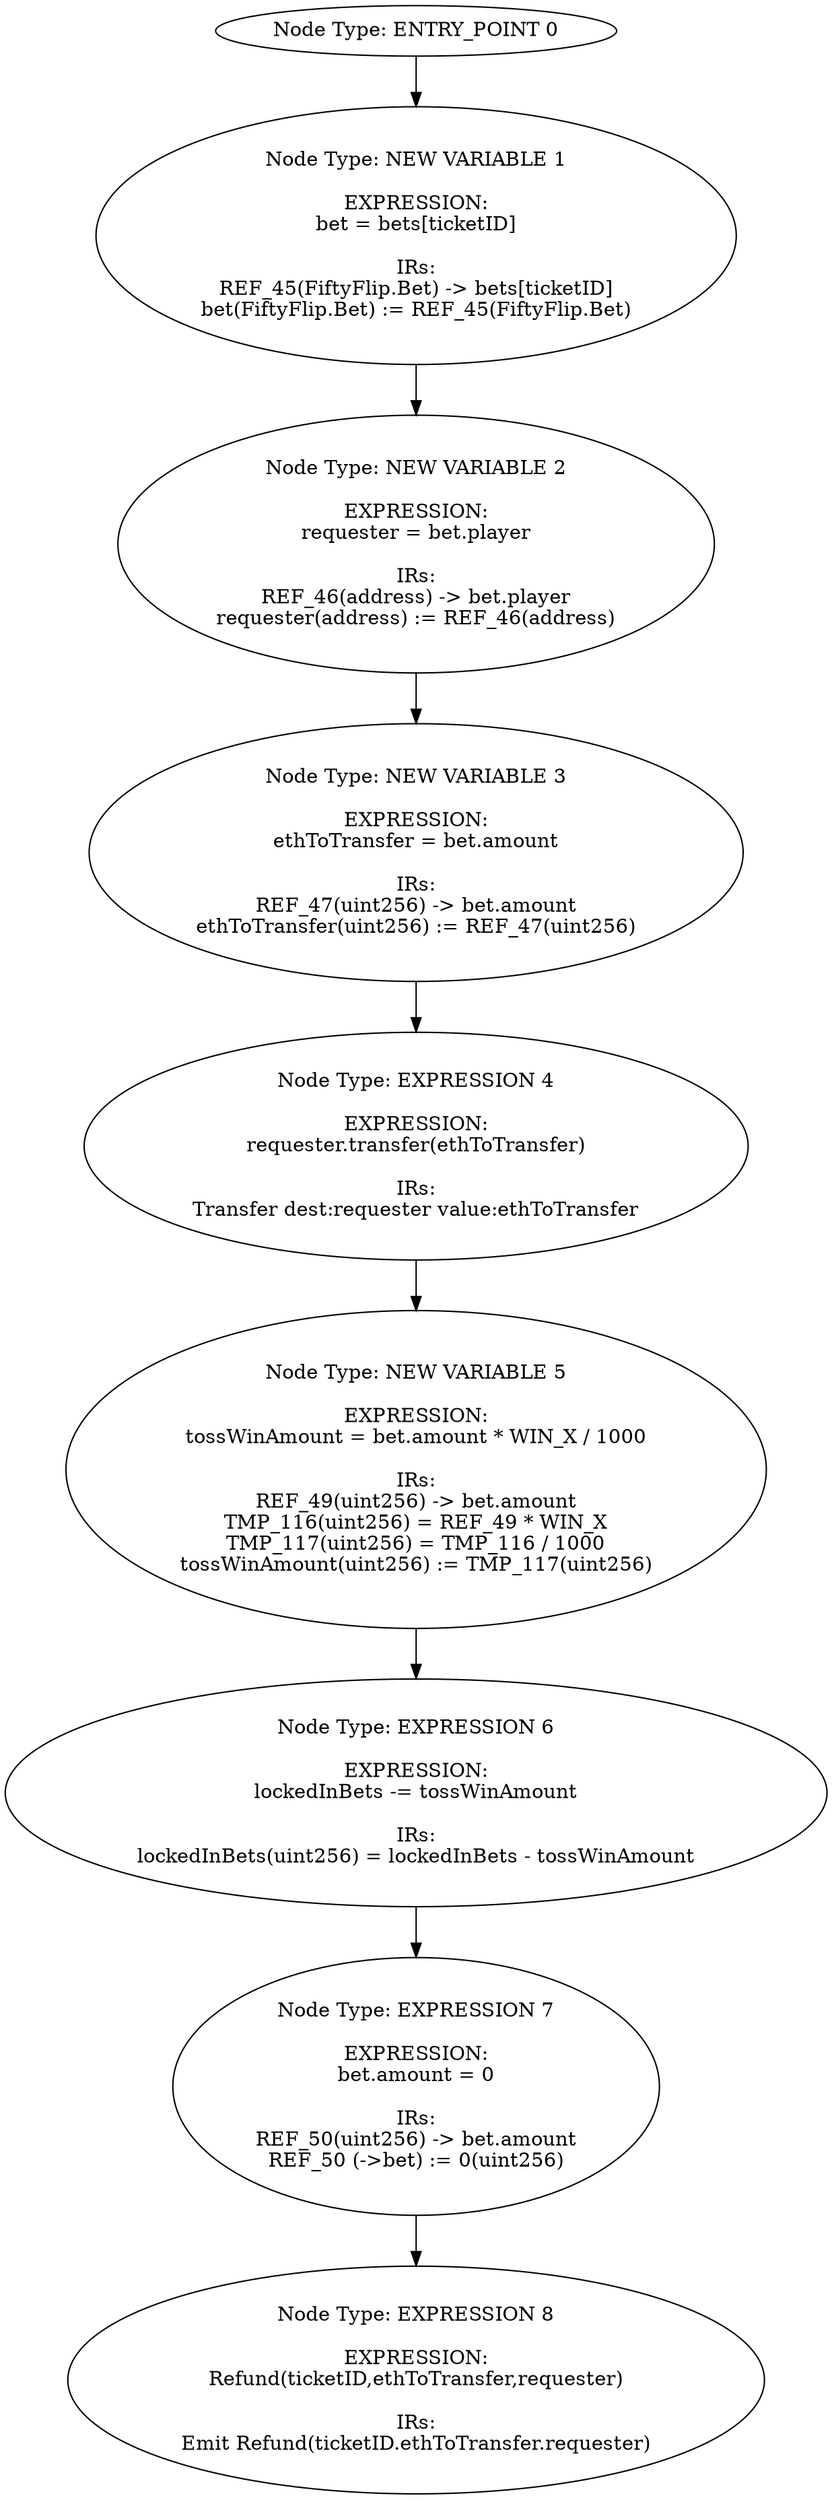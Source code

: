 digraph{
0[label="Node Type: ENTRY_POINT 0
"];
0->1;
1[label="Node Type: NEW VARIABLE 1

EXPRESSION:
bet = bets[ticketID]

IRs:
REF_45(FiftyFlip.Bet) -> bets[ticketID]
bet(FiftyFlip.Bet) := REF_45(FiftyFlip.Bet)"];
1->2;
2[label="Node Type: NEW VARIABLE 2

EXPRESSION:
requester = bet.player

IRs:
REF_46(address) -> bet.player
requester(address) := REF_46(address)"];
2->3;
3[label="Node Type: NEW VARIABLE 3

EXPRESSION:
ethToTransfer = bet.amount

IRs:
REF_47(uint256) -> bet.amount
ethToTransfer(uint256) := REF_47(uint256)"];
3->4;
4[label="Node Type: EXPRESSION 4

EXPRESSION:
requester.transfer(ethToTransfer)

IRs:
Transfer dest:requester value:ethToTransfer"];
4->5;
5[label="Node Type: NEW VARIABLE 5

EXPRESSION:
tossWinAmount = bet.amount * WIN_X / 1000

IRs:
REF_49(uint256) -> bet.amount
TMP_116(uint256) = REF_49 * WIN_X
TMP_117(uint256) = TMP_116 / 1000
tossWinAmount(uint256) := TMP_117(uint256)"];
5->6;
6[label="Node Type: EXPRESSION 6

EXPRESSION:
lockedInBets -= tossWinAmount

IRs:
lockedInBets(uint256) = lockedInBets - tossWinAmount"];
6->7;
7[label="Node Type: EXPRESSION 7

EXPRESSION:
bet.amount = 0

IRs:
REF_50(uint256) -> bet.amount
REF_50 (->bet) := 0(uint256)"];
7->8;
8[label="Node Type: EXPRESSION 8

EXPRESSION:
Refund(ticketID,ethToTransfer,requester)

IRs:
Emit Refund(ticketID.ethToTransfer.requester)"];
}
